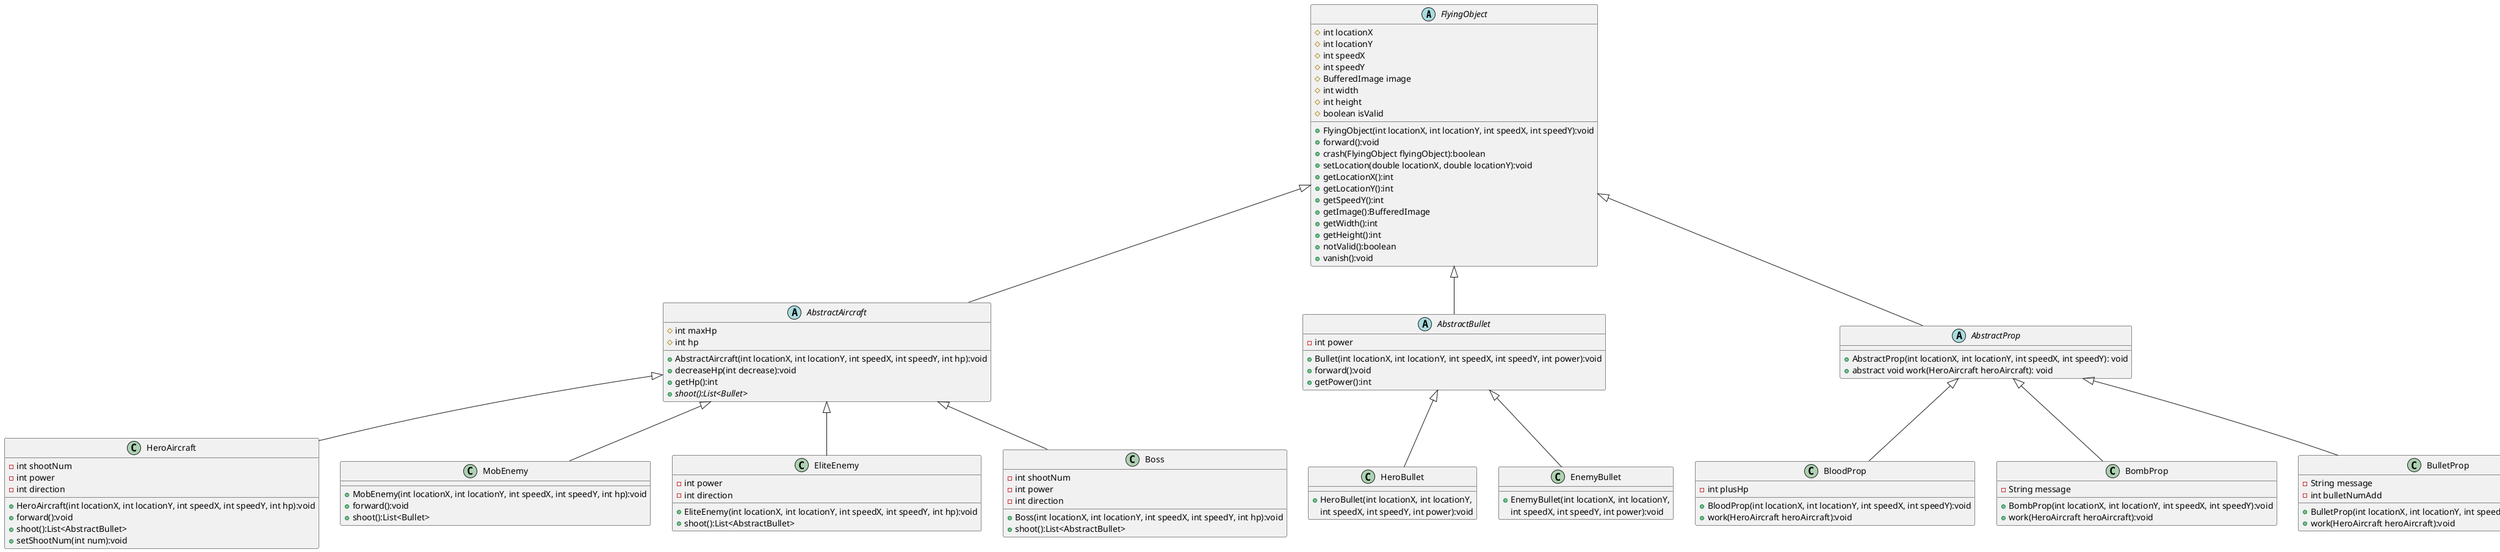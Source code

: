 @startuml
'https://plantuml.com/class-diagram

abstract class FlyingObject
{
    # int locationX
    # int locationY
    # int speedX
    # int speedY
    # BufferedImage image
    # int width
    # int height
    # boolean isValid

    + FlyingObject(int locationX, int locationY, int speedX, int speedY):void
    + forward():void
    + crash(FlyingObject flyingObject):boolean
    + setLocation(double locationX, double locationY):void
    + getLocationX():int
    + getLocationY():int
    + getSpeedY():int
    + getImage():BufferedImage
    + getWidth():int
    + getHeight():int
    + notValid():boolean
    + vanish():void
}
abstract class AbstractAircraft
{
	# int maxHp
    # int hp
    + AbstractAircraft(int locationX, int locationY, int speedX, int speedY, int hp):void
    + decreaseHp(int decrease):void
    + getHp():int
    + {abstract} shoot():List<Bullet>
 }

abstract class AbstractBullet
{
    - int power
    + Bullet(int locationX, int locationY, int speedX, int speedY, int power):void
    + forward():void
	+ getPower():int
}

abstract class AbstractProp
{
    + AbstractProp(int locationX, int locationY, int speedX, int speedY): void
    + abstract void work(HeroAircraft heroAircraft): void

}

FlyingObject <|-- AbstractAircraft
FlyingObject <|-- AbstractBullet
FlyingObject <|-- AbstractProp

AbstractAircraft <|-- HeroAircraft
AbstractAircraft <|-- MobEnemy
AbstractAircraft <|-- EliteEnemy
AbstractAircraft <|-- Boss

AbstractBullet <|-- HeroBullet
AbstractBullet <|-- EnemyBullet

AbstractProp <|-- BloodProp
AbstractProp <|-- BombProp
AbstractProp <|-- BulletProp

class HeroAircraft {
    - int shootNum
    - int power
    - int direction
    + HeroAircraft(int locationX, int locationY, int speedX, int speedY, int hp):void
    + forward():void
    + shoot():List<AbstractBullet>
    + setShootNum(int num):void
}

class MobEnemy {
    + MobEnemy(int locationX, int locationY, int speedX, int speedY, int hp):void
    + forward():void
    + shoot():List<Bullet>
}

class EliteEnemy {
    - int power
    - int direction
    + EliteEnemy(int locationX, int locationY, int speedX, int speedY, int hp):void
    + shoot():List<AbstractBullet>
}

class Boss {
    - int shootNum
    - int power
    - int direction
    + Boss(int locationX, int locationY, int speedX, int speedY, int hp):void
    + shoot():List<AbstractBullet>
}

class HeroBullet {
    + HeroBullet(int locationX, int locationY,
     int speedX, int speedY, int power):void
}

class EnemyBullet {
    + EnemyBullet(int locationX, int locationY,
     int speedX, int speedY, int power):void
}

class BloodProp {
    - int plusHp
    + BloodProp(int locationX, int locationY, int speedX, int speedY):void
    + work(HeroAircraft heroAircraft):void
}

class BombProp {
    - String message
    + BombProp(int locationX, int locationY, int speedX, int speedY):void
    + work(HeroAircraft heroAircraft):void
}

class BulletProp{
    - String message
    - int bulletNumAdd
    + BulletProp(int locationX, int locationY, int speedX, int speedY):void
    + work(HeroAircraft heroAircraft):void
}



@enduml